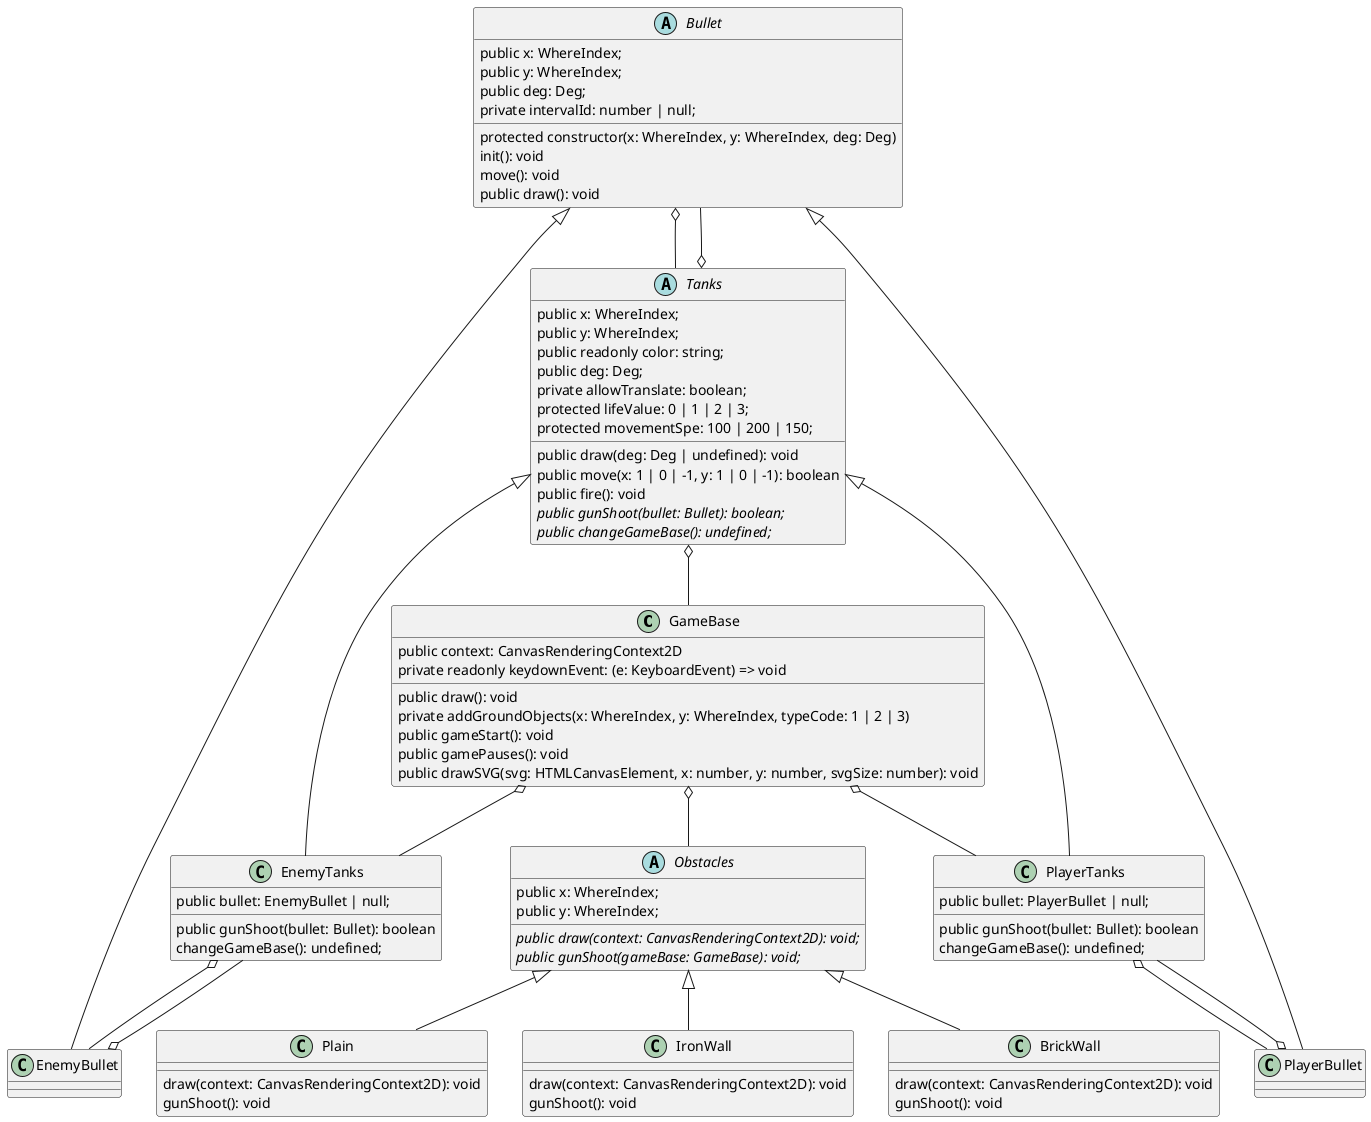 @startuml 类图
class GameBase{
    {field} public context: CanvasRenderingContext2D
    {field} private readonly keydownEvent: (e: KeyboardEvent) => void
    {method} public draw(): void
    {method} private addGroundObjects(x: WhereIndex, y: WhereIndex, typeCode: 1 | 2 | 3)
    {method} public gameStart(): void
    {method} public gamePauses(): void
    {method} public drawSVG(svg: HTMLCanvasElement, x: number, y: number, svgSize: number): void
}

abstract class Obstacles {
    public x: WhereIndex;
    public y: WhereIndex;
    public {abstract} draw(context: CanvasRenderingContext2D): void;
    public {abstract} gunShoot(gameBase: GameBase): void;
}

class IronWall{
    draw(context: CanvasRenderingContext2D): void
    gunShoot(): void
}
class BrickWall{
    draw(context: CanvasRenderingContext2D): void
    gunShoot(): void
}
class Plain{
    draw(context: CanvasRenderingContext2D): void
    gunShoot(): void
}
abstract class Tanks {
    public x: WhereIndex;
    public y: WhereIndex;
    public readonly color: string;
    public deg: Deg;
    private allowTranslate: boolean;
    protected lifeValue: 0 | 1 | 2 | 3;
    protected movementSpe: 100 | 200 | 150;
    public draw(deg: Deg | undefined): void
    public move(x: 1 | 0 | -1, y: 1 | 0 | -1): boolean
    public fire(): void
    public {abstract} gunShoot(bullet: Bullet): boolean;
    public {abstract} changeGameBase(): undefined;
}
class PlayerTanks {
    public bullet: PlayerBullet | null;
    public gunShoot(bullet: Bullet): boolean
    changeGameBase(): undefined;
}
class EnemyTanks {
    public bullet: EnemyBullet | null;
    public gunShoot(bullet: Bullet): boolean
    changeGameBase(): undefined;
}
abstract class Bullet {
    public x: WhereIndex;
    public y: WhereIndex;
    public deg: Deg;
    private intervalId: number | null;

    protected constructor(x: WhereIndex, y: WhereIndex, deg: Deg)
    init(): void
    move(): void
    public draw(): void
}
class PlayerBullet {
}
class EnemyBullet {
}
GameBase o-- Obstacles
Tanks o-- GameBase
GameBase o-- PlayerTanks
GameBase o-- EnemyTanks
Bullet o-- Tanks
Tanks o--Bullet
EnemyTanks o-- EnemyBullet
EnemyBullet o--EnemyTanks
PlayerTanks o--PlayerBullet
PlayerBullet o-- PlayerTanks
Obstacles <|-- IronWall
Obstacles <|-- BrickWall
Obstacles <|-- Plain
Tanks <|-- PlayerTanks
Tanks <|-- EnemyTanks
Bullet <|-- PlayerBullet
Bullet <|-- EnemyBullet
@enduml